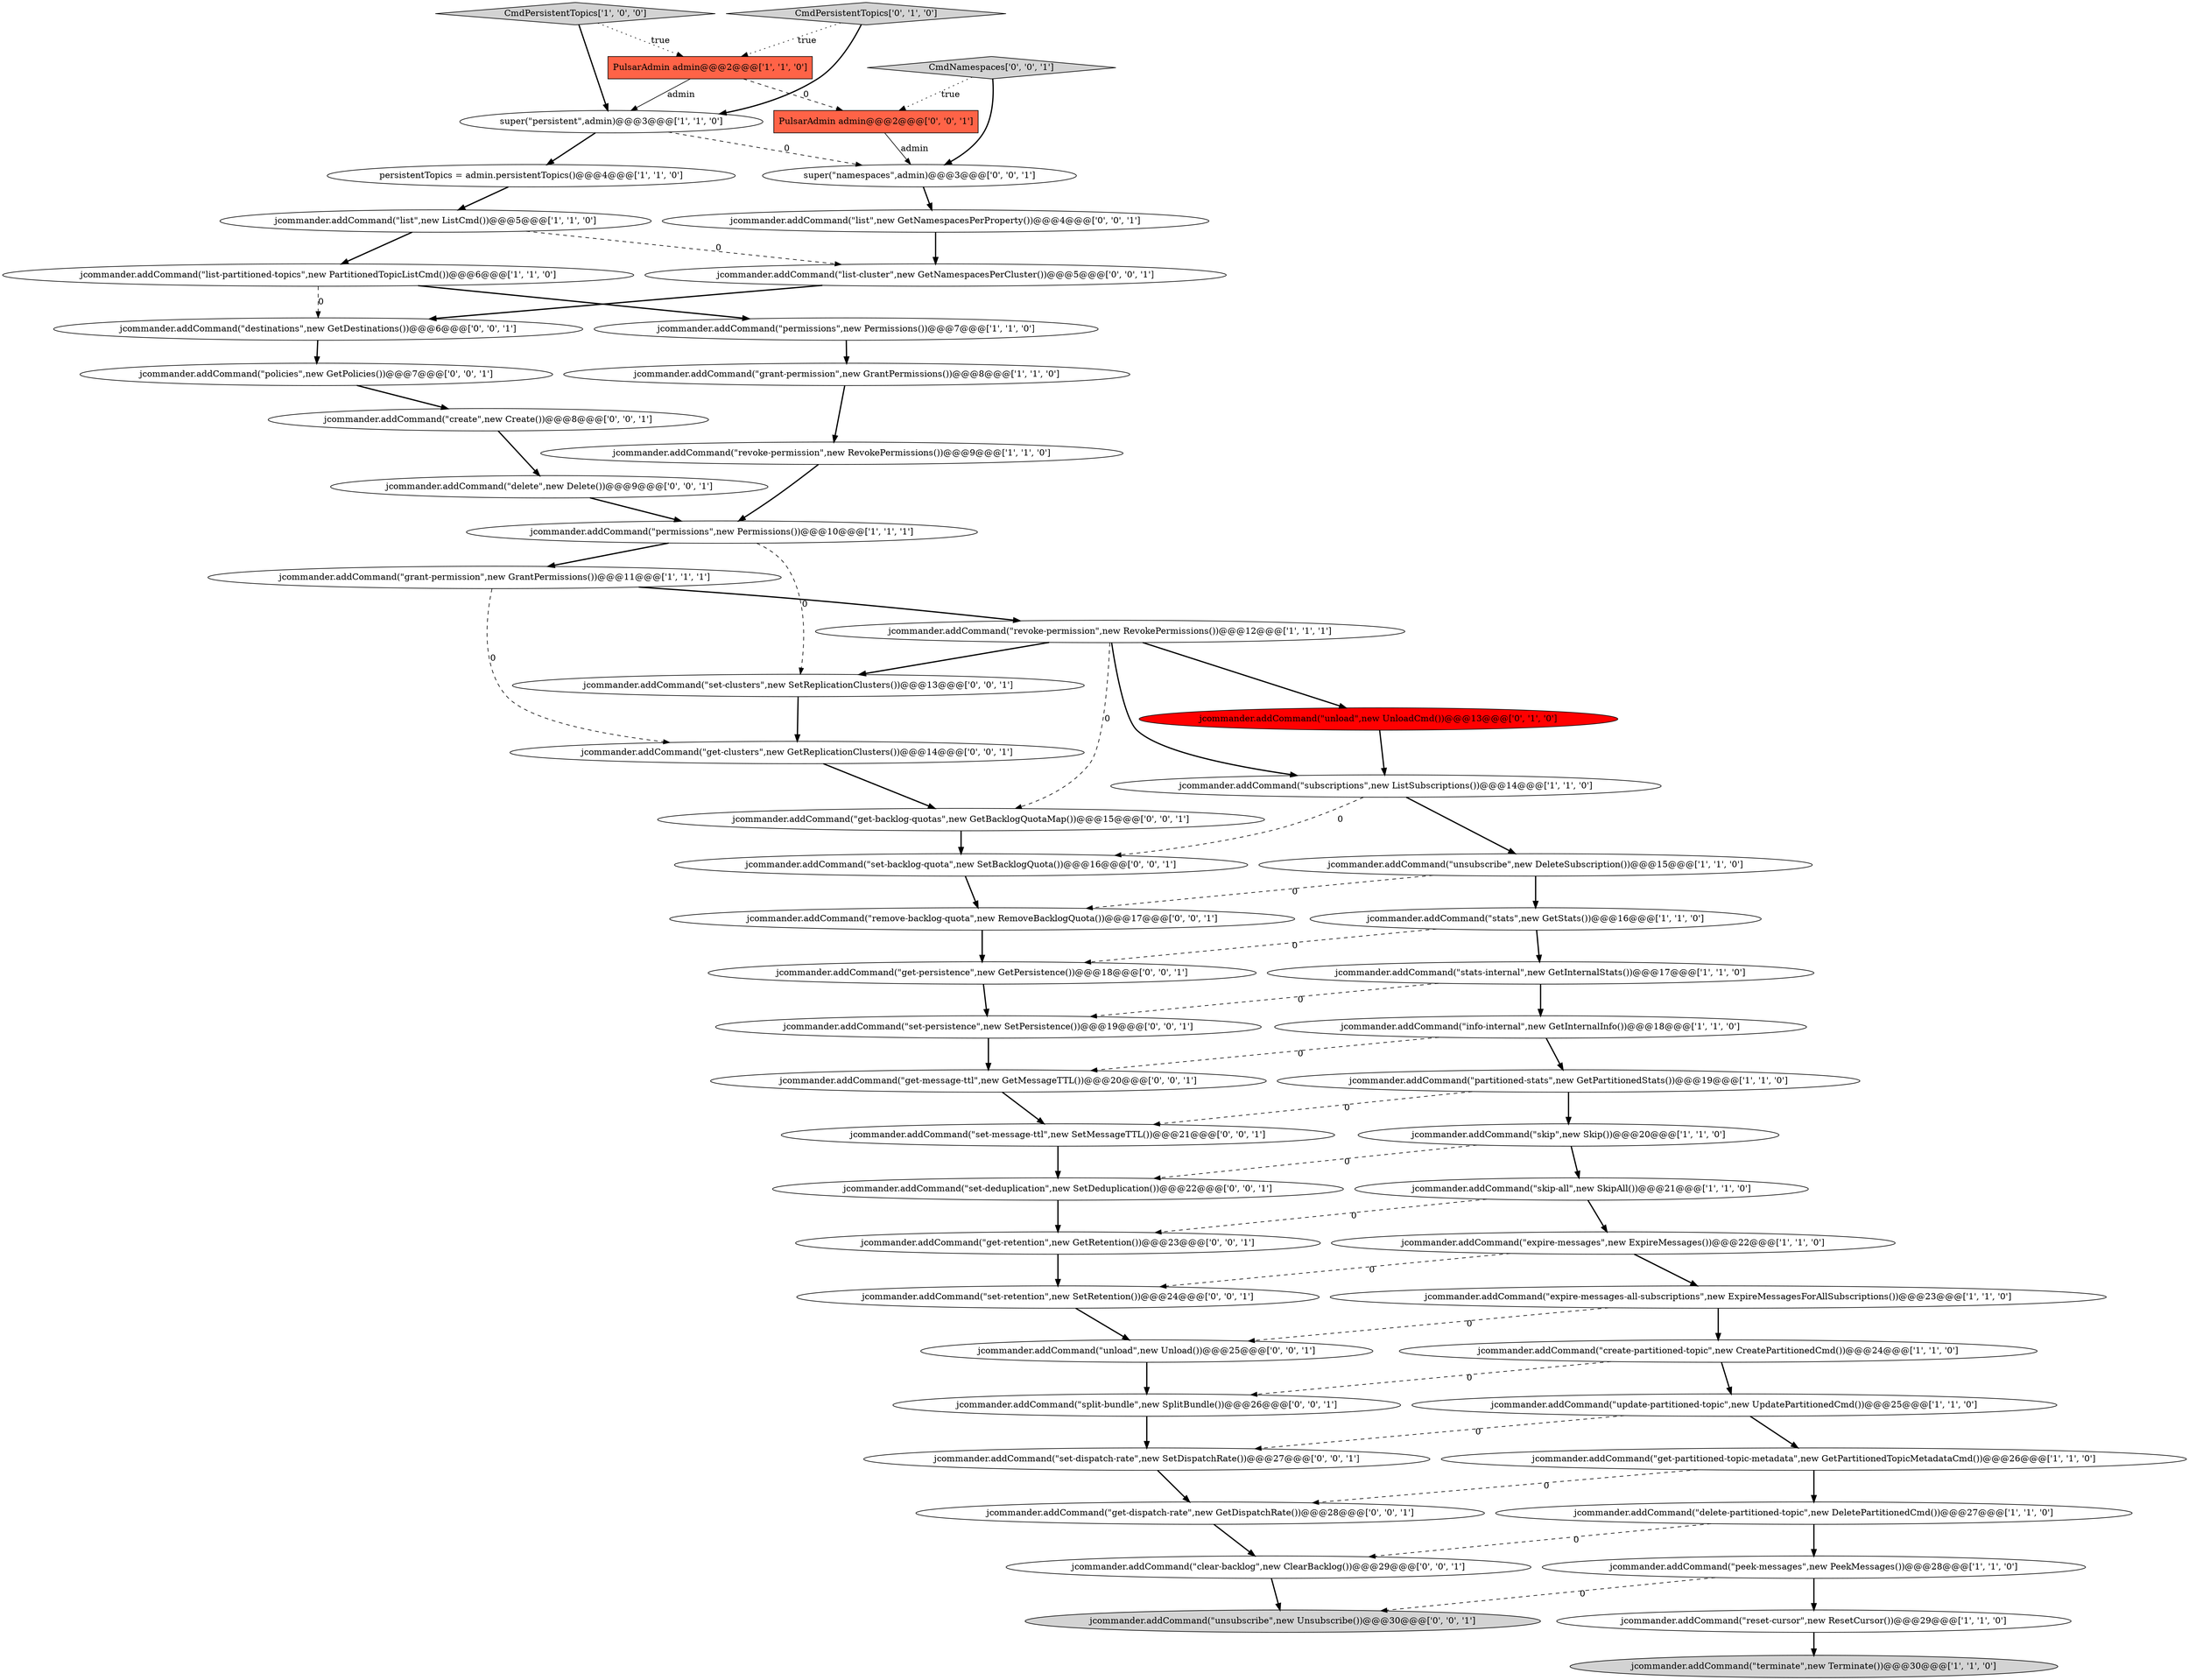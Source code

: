digraph {
38 [style = filled, label = "jcommander.addCommand(\"set-backlog-quota\",new SetBacklogQuota())@@@16@@@['0', '0', '1']", fillcolor = white, shape = ellipse image = "AAA0AAABBB3BBB"];
4 [style = filled, label = "jcommander.addCommand(\"list\",new ListCmd())@@@5@@@['1', '1', '0']", fillcolor = white, shape = ellipse image = "AAA0AAABBB1BBB"];
9 [style = filled, label = "jcommander.addCommand(\"terminate\",new Terminate())@@@30@@@['1', '1', '0']", fillcolor = lightgray, shape = ellipse image = "AAA0AAABBB1BBB"];
36 [style = filled, label = "jcommander.addCommand(\"clear-backlog\",new ClearBacklog())@@@29@@@['0', '0', '1']", fillcolor = white, shape = ellipse image = "AAA0AAABBB3BBB"];
48 [style = filled, label = "jcommander.addCommand(\"delete\",new Delete())@@@9@@@['0', '0', '1']", fillcolor = white, shape = ellipse image = "AAA0AAABBB3BBB"];
1 [style = filled, label = "jcommander.addCommand(\"stats\",new GetStats())@@@16@@@['1', '1', '0']", fillcolor = white, shape = ellipse image = "AAA0AAABBB1BBB"];
19 [style = filled, label = "jcommander.addCommand(\"unsubscribe\",new DeleteSubscription())@@@15@@@['1', '1', '0']", fillcolor = white, shape = ellipse image = "AAA0AAABBB1BBB"];
18 [style = filled, label = "jcommander.addCommand(\"grant-permission\",new GrantPermissions())@@@11@@@['1', '1', '1']", fillcolor = white, shape = ellipse image = "AAA0AAABBB1BBB"];
43 [style = filled, label = "jcommander.addCommand(\"set-retention\",new SetRetention())@@@24@@@['0', '0', '1']", fillcolor = white, shape = ellipse image = "AAA0AAABBB3BBB"];
24 [style = filled, label = "jcommander.addCommand(\"permissions\",new Permissions())@@@7@@@['1', '1', '0']", fillcolor = white, shape = ellipse image = "AAA0AAABBB1BBB"];
55 [style = filled, label = "jcommander.addCommand(\"get-persistence\",new GetPersistence())@@@18@@@['0', '0', '1']", fillcolor = white, shape = ellipse image = "AAA0AAABBB3BBB"];
21 [style = filled, label = "persistentTopics = admin.persistentTopics()@@@4@@@['1', '1', '0']", fillcolor = white, shape = ellipse image = "AAA0AAABBB1BBB"];
28 [style = filled, label = "jcommander.addCommand(\"create-partitioned-topic\",new CreatePartitionedCmd())@@@24@@@['1', '1', '0']", fillcolor = white, shape = ellipse image = "AAA0AAABBB1BBB"];
26 [style = filled, label = "PulsarAdmin admin@@@2@@@['1', '1', '0']", fillcolor = tomato, shape = box image = "AAA0AAABBB1BBB"];
45 [style = filled, label = "jcommander.addCommand(\"split-bundle\",new SplitBundle())@@@26@@@['0', '0', '1']", fillcolor = white, shape = ellipse image = "AAA0AAABBB3BBB"];
35 [style = filled, label = "jcommander.addCommand(\"set-dispatch-rate\",new SetDispatchRate())@@@27@@@['0', '0', '1']", fillcolor = white, shape = ellipse image = "AAA0AAABBB3BBB"];
53 [style = filled, label = "jcommander.addCommand(\"set-message-ttl\",new SetMessageTTL())@@@21@@@['0', '0', '1']", fillcolor = white, shape = ellipse image = "AAA0AAABBB3BBB"];
57 [style = filled, label = "jcommander.addCommand(\"get-retention\",new GetRetention())@@@23@@@['0', '0', '1']", fillcolor = white, shape = ellipse image = "AAA0AAABBB3BBB"];
20 [style = filled, label = "jcommander.addCommand(\"skip-all\",new SkipAll())@@@21@@@['1', '1', '0']", fillcolor = white, shape = ellipse image = "AAA0AAABBB1BBB"];
6 [style = filled, label = "super(\"persistent\",admin)@@@3@@@['1', '1', '0']", fillcolor = white, shape = ellipse image = "AAA0AAABBB1BBB"];
8 [style = filled, label = "jcommander.addCommand(\"partitioned-stats\",new GetPartitionedStats())@@@19@@@['1', '1', '0']", fillcolor = white, shape = ellipse image = "AAA0AAABBB1BBB"];
16 [style = filled, label = "jcommander.addCommand(\"permissions\",new Permissions())@@@10@@@['1', '1', '1']", fillcolor = white, shape = ellipse image = "AAA0AAABBB1BBB"];
44 [style = filled, label = "jcommander.addCommand(\"policies\",new GetPolicies())@@@7@@@['0', '0', '1']", fillcolor = white, shape = ellipse image = "AAA0AAABBB3BBB"];
2 [style = filled, label = "jcommander.addCommand(\"get-partitioned-topic-metadata\",new GetPartitionedTopicMetadataCmd())@@@26@@@['1', '1', '0']", fillcolor = white, shape = ellipse image = "AAA0AAABBB1BBB"];
56 [style = filled, label = "jcommander.addCommand(\"set-clusters\",new SetReplicationClusters())@@@13@@@['0', '0', '1']", fillcolor = white, shape = ellipse image = "AAA0AAABBB3BBB"];
7 [style = filled, label = "jcommander.addCommand(\"list-partitioned-topics\",new PartitionedTopicListCmd())@@@6@@@['1', '1', '0']", fillcolor = white, shape = ellipse image = "AAA0AAABBB1BBB"];
0 [style = filled, label = "CmdPersistentTopics['1', '0', '0']", fillcolor = lightgray, shape = diamond image = "AAA0AAABBB1BBB"];
23 [style = filled, label = "jcommander.addCommand(\"expire-messages-all-subscriptions\",new ExpireMessagesForAllSubscriptions())@@@23@@@['1', '1', '0']", fillcolor = white, shape = ellipse image = "AAA0AAABBB1BBB"];
25 [style = filled, label = "jcommander.addCommand(\"update-partitioned-topic\",new UpdatePartitionedCmd())@@@25@@@['1', '1', '0']", fillcolor = white, shape = ellipse image = "AAA0AAABBB1BBB"];
14 [style = filled, label = "jcommander.addCommand(\"info-internal\",new GetInternalInfo())@@@18@@@['1', '1', '0']", fillcolor = white, shape = ellipse image = "AAA0AAABBB1BBB"];
46 [style = filled, label = "jcommander.addCommand(\"create\",new Create())@@@8@@@['0', '0', '1']", fillcolor = white, shape = ellipse image = "AAA0AAABBB3BBB"];
54 [style = filled, label = "jcommander.addCommand(\"set-persistence\",new SetPersistence())@@@19@@@['0', '0', '1']", fillcolor = white, shape = ellipse image = "AAA0AAABBB3BBB"];
13 [style = filled, label = "jcommander.addCommand(\"delete-partitioned-topic\",new DeletePartitionedCmd())@@@27@@@['1', '1', '0']", fillcolor = white, shape = ellipse image = "AAA0AAABBB1BBB"];
33 [style = filled, label = "CmdNamespaces['0', '0', '1']", fillcolor = lightgray, shape = diamond image = "AAA0AAABBB3BBB"];
12 [style = filled, label = "jcommander.addCommand(\"expire-messages\",new ExpireMessages())@@@22@@@['1', '1', '0']", fillcolor = white, shape = ellipse image = "AAA0AAABBB1BBB"];
49 [style = filled, label = "jcommander.addCommand(\"get-backlog-quotas\",new GetBacklogQuotaMap())@@@15@@@['0', '0', '1']", fillcolor = white, shape = ellipse image = "AAA0AAABBB3BBB"];
32 [style = filled, label = "jcommander.addCommand(\"set-deduplication\",new SetDeduplication())@@@22@@@['0', '0', '1']", fillcolor = white, shape = ellipse image = "AAA0AAABBB3BBB"];
11 [style = filled, label = "jcommander.addCommand(\"skip\",new Skip())@@@20@@@['1', '1', '0']", fillcolor = white, shape = ellipse image = "AAA0AAABBB1BBB"];
39 [style = filled, label = "jcommander.addCommand(\"list-cluster\",new GetNamespacesPerCluster())@@@5@@@['0', '0', '1']", fillcolor = white, shape = ellipse image = "AAA0AAABBB3BBB"];
31 [style = filled, label = "jcommander.addCommand(\"list\",new GetNamespacesPerProperty())@@@4@@@['0', '0', '1']", fillcolor = white, shape = ellipse image = "AAA0AAABBB3BBB"];
34 [style = filled, label = "jcommander.addCommand(\"get-dispatch-rate\",new GetDispatchRate())@@@28@@@['0', '0', '1']", fillcolor = white, shape = ellipse image = "AAA0AAABBB3BBB"];
47 [style = filled, label = "jcommander.addCommand(\"destinations\",new GetDestinations())@@@6@@@['0', '0', '1']", fillcolor = white, shape = ellipse image = "AAA0AAABBB3BBB"];
52 [style = filled, label = "jcommander.addCommand(\"unsubscribe\",new Unsubscribe())@@@30@@@['0', '0', '1']", fillcolor = lightgray, shape = ellipse image = "AAA0AAABBB3BBB"];
51 [style = filled, label = "PulsarAdmin admin@@@2@@@['0', '0', '1']", fillcolor = tomato, shape = box image = "AAA0AAABBB3BBB"];
22 [style = filled, label = "jcommander.addCommand(\"subscriptions\",new ListSubscriptions())@@@14@@@['1', '1', '0']", fillcolor = white, shape = ellipse image = "AAA0AAABBB1BBB"];
15 [style = filled, label = "jcommander.addCommand(\"reset-cursor\",new ResetCursor())@@@29@@@['1', '1', '0']", fillcolor = white, shape = ellipse image = "AAA0AAABBB1BBB"];
40 [style = filled, label = "jcommander.addCommand(\"get-clusters\",new GetReplicationClusters())@@@14@@@['0', '0', '1']", fillcolor = white, shape = ellipse image = "AAA0AAABBB3BBB"];
42 [style = filled, label = "jcommander.addCommand(\"remove-backlog-quota\",new RemoveBacklogQuota())@@@17@@@['0', '0', '1']", fillcolor = white, shape = ellipse image = "AAA0AAABBB3BBB"];
3 [style = filled, label = "jcommander.addCommand(\"peek-messages\",new PeekMessages())@@@28@@@['1', '1', '0']", fillcolor = white, shape = ellipse image = "AAA0AAABBB1BBB"];
41 [style = filled, label = "super(\"namespaces\",admin)@@@3@@@['0', '0', '1']", fillcolor = white, shape = ellipse image = "AAA0AAABBB3BBB"];
17 [style = filled, label = "jcommander.addCommand(\"revoke-permission\",new RevokePermissions())@@@12@@@['1', '1', '1']", fillcolor = white, shape = ellipse image = "AAA0AAABBB1BBB"];
27 [style = filled, label = "jcommander.addCommand(\"stats-internal\",new GetInternalStats())@@@17@@@['1', '1', '0']", fillcolor = white, shape = ellipse image = "AAA0AAABBB1BBB"];
5 [style = filled, label = "jcommander.addCommand(\"grant-permission\",new GrantPermissions())@@@8@@@['1', '1', '0']", fillcolor = white, shape = ellipse image = "AAA0AAABBB1BBB"];
37 [style = filled, label = "jcommander.addCommand(\"unload\",new Unload())@@@25@@@['0', '0', '1']", fillcolor = white, shape = ellipse image = "AAA0AAABBB3BBB"];
50 [style = filled, label = "jcommander.addCommand(\"get-message-ttl\",new GetMessageTTL())@@@20@@@['0', '0', '1']", fillcolor = white, shape = ellipse image = "AAA0AAABBB3BBB"];
10 [style = filled, label = "jcommander.addCommand(\"revoke-permission\",new RevokePermissions())@@@9@@@['1', '1', '0']", fillcolor = white, shape = ellipse image = "AAA0AAABBB1BBB"];
29 [style = filled, label = "CmdPersistentTopics['0', '1', '0']", fillcolor = lightgray, shape = diamond image = "AAA0AAABBB2BBB"];
30 [style = filled, label = "jcommander.addCommand(\"unload\",new UnloadCmd())@@@13@@@['0', '1', '0']", fillcolor = red, shape = ellipse image = "AAA1AAABBB2BBB"];
3->52 [style = dashed, label="0"];
11->32 [style = dashed, label="0"];
5->10 [style = bold, label=""];
11->20 [style = bold, label=""];
18->40 [style = dashed, label="0"];
40->49 [style = bold, label=""];
1->55 [style = dashed, label="0"];
16->18 [style = bold, label=""];
30->22 [style = bold, label=""];
26->51 [style = dashed, label="0"];
13->36 [style = dashed, label="0"];
27->14 [style = bold, label=""];
22->19 [style = bold, label=""];
0->6 [style = bold, label=""];
36->52 [style = bold, label=""];
6->21 [style = bold, label=""];
28->45 [style = dashed, label="0"];
1->27 [style = bold, label=""];
27->54 [style = dashed, label="0"];
18->17 [style = bold, label=""];
49->38 [style = bold, label=""];
33->41 [style = bold, label=""];
17->30 [style = bold, label=""];
3->15 [style = bold, label=""];
8->53 [style = dashed, label="0"];
32->57 [style = bold, label=""];
43->37 [style = bold, label=""];
4->39 [style = dashed, label="0"];
25->35 [style = dashed, label="0"];
17->22 [style = bold, label=""];
38->42 [style = bold, label=""];
46->48 [style = bold, label=""];
42->55 [style = bold, label=""];
29->26 [style = dotted, label="true"];
17->49 [style = dashed, label="0"];
25->2 [style = bold, label=""];
4->7 [style = bold, label=""];
23->37 [style = dashed, label="0"];
24->5 [style = bold, label=""];
2->13 [style = bold, label=""];
54->50 [style = bold, label=""];
7->47 [style = dashed, label="0"];
23->28 [style = bold, label=""];
12->43 [style = dashed, label="0"];
44->46 [style = bold, label=""];
19->1 [style = bold, label=""];
7->24 [style = bold, label=""];
29->6 [style = bold, label=""];
16->56 [style = dashed, label="0"];
10->16 [style = bold, label=""];
51->41 [style = solid, label="admin"];
13->3 [style = bold, label=""];
15->9 [style = bold, label=""];
20->57 [style = dashed, label="0"];
26->6 [style = solid, label="admin"];
48->16 [style = bold, label=""];
53->32 [style = bold, label=""];
34->36 [style = bold, label=""];
20->12 [style = bold, label=""];
33->51 [style = dotted, label="true"];
6->41 [style = dashed, label="0"];
22->38 [style = dashed, label="0"];
2->34 [style = dashed, label="0"];
28->25 [style = bold, label=""];
47->44 [style = bold, label=""];
57->43 [style = bold, label=""];
41->31 [style = bold, label=""];
14->8 [style = bold, label=""];
12->23 [style = bold, label=""];
31->39 [style = bold, label=""];
39->47 [style = bold, label=""];
37->45 [style = bold, label=""];
17->56 [style = bold, label=""];
55->54 [style = bold, label=""];
35->34 [style = bold, label=""];
0->26 [style = dotted, label="true"];
56->40 [style = bold, label=""];
8->11 [style = bold, label=""];
45->35 [style = bold, label=""];
50->53 [style = bold, label=""];
19->42 [style = dashed, label="0"];
14->50 [style = dashed, label="0"];
21->4 [style = bold, label=""];
}
